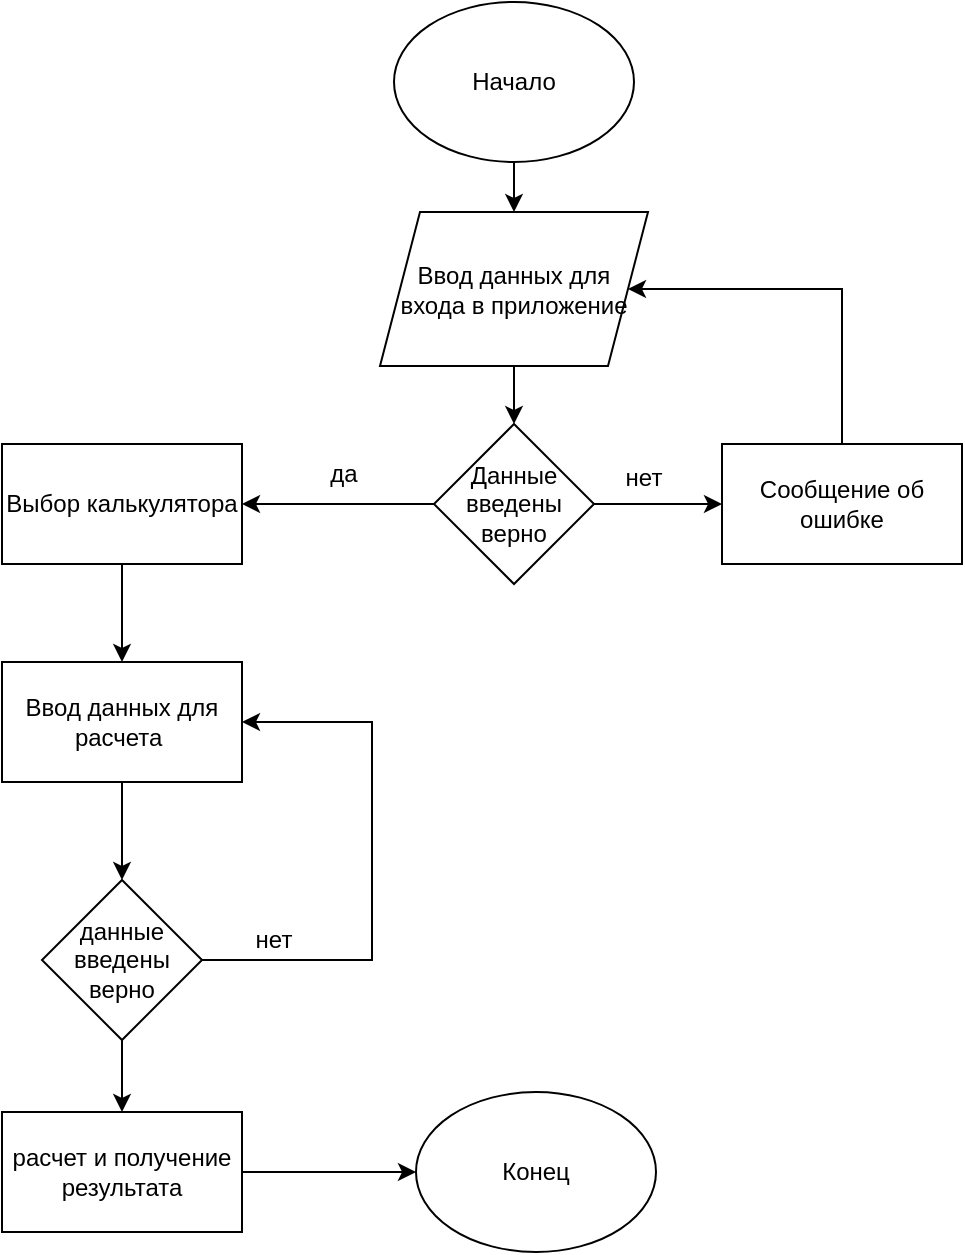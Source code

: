 <mxfile version="24.6.4" type="github">
  <diagram name="Страница — 1" id="iWGhFlp72YeJfTSD2jHt">
    <mxGraphModel dx="1434" dy="746" grid="0" gridSize="10" guides="1" tooltips="1" connect="1" arrows="1" fold="1" page="1" pageScale="1" pageWidth="827" pageHeight="1169" math="0" shadow="0">
      <root>
        <mxCell id="0" />
        <mxCell id="1" parent="0" />
        <mxCell id="Y3jXMLDFmMEMUPtRFR0a-3" value="" style="edgeStyle=orthogonalEdgeStyle;rounded=0;orthogonalLoop=1;jettySize=auto;html=1;" parent="1" source="Y3jXMLDFmMEMUPtRFR0a-1" target="Y3jXMLDFmMEMUPtRFR0a-2" edge="1">
          <mxGeometry relative="1" as="geometry" />
        </mxCell>
        <mxCell id="Y3jXMLDFmMEMUPtRFR0a-1" value="Начало" style="ellipse;whiteSpace=wrap;html=1;" parent="1" vertex="1">
          <mxGeometry x="335" y="70" width="120" height="80" as="geometry" />
        </mxCell>
        <mxCell id="Y3jXMLDFmMEMUPtRFR0a-2" value="Ввод данных для входа в приложение" style="shape=parallelogram;perimeter=parallelogramPerimeter;whiteSpace=wrap;html=1;fixedSize=1;" parent="1" vertex="1">
          <mxGeometry x="328" y="175" width="134" height="77" as="geometry" />
        </mxCell>
        <mxCell id="Y3jXMLDFmMEMUPtRFR0a-10" value="" style="edgeStyle=orthogonalEdgeStyle;rounded=0;orthogonalLoop=1;jettySize=auto;html=1;" parent="1" source="Y3jXMLDFmMEMUPtRFR0a-4" target="Y3jXMLDFmMEMUPtRFR0a-9" edge="1">
          <mxGeometry relative="1" as="geometry" />
        </mxCell>
        <mxCell id="Y3jXMLDFmMEMUPtRFR0a-11" value="" style="edgeStyle=orthogonalEdgeStyle;rounded=0;orthogonalLoop=1;jettySize=auto;html=1;" parent="1" source="Y3jXMLDFmMEMUPtRFR0a-4" target="Y3jXMLDFmMEMUPtRFR0a-8" edge="1">
          <mxGeometry relative="1" as="geometry" />
        </mxCell>
        <mxCell id="Y3jXMLDFmMEMUPtRFR0a-4" value="Данные введены верно" style="rhombus;whiteSpace=wrap;html=1;" parent="1" vertex="1">
          <mxGeometry x="355" y="281" width="80" height="80" as="geometry" />
        </mxCell>
        <mxCell id="Y3jXMLDFmMEMUPtRFR0a-17" style="edgeStyle=orthogonalEdgeStyle;rounded=0;orthogonalLoop=1;jettySize=auto;html=1;exitX=0.5;exitY=0;exitDx=0;exitDy=0;entryX=1;entryY=0.5;entryDx=0;entryDy=0;" parent="1" source="Y3jXMLDFmMEMUPtRFR0a-8" target="Y3jXMLDFmMEMUPtRFR0a-2" edge="1">
          <mxGeometry relative="1" as="geometry">
            <mxPoint x="568" y="208" as="targetPoint" />
            <Array as="points">
              <mxPoint x="559" y="214" />
            </Array>
          </mxGeometry>
        </mxCell>
        <mxCell id="Y3jXMLDFmMEMUPtRFR0a-8" value="Сообщение об ошибке" style="rounded=0;whiteSpace=wrap;html=1;" parent="1" vertex="1">
          <mxGeometry x="499" y="291" width="120" height="60" as="geometry" />
        </mxCell>
        <mxCell id="Y3jXMLDFmMEMUPtRFR0a-19" style="edgeStyle=orthogonalEdgeStyle;rounded=0;orthogonalLoop=1;jettySize=auto;html=1;exitX=0.5;exitY=1;exitDx=0;exitDy=0;" parent="1" source="Y3jXMLDFmMEMUPtRFR0a-9" target="Y3jXMLDFmMEMUPtRFR0a-18" edge="1">
          <mxGeometry relative="1" as="geometry" />
        </mxCell>
        <mxCell id="Y3jXMLDFmMEMUPtRFR0a-9" value="Выбор калькулятора" style="rounded=0;whiteSpace=wrap;html=1;" parent="1" vertex="1">
          <mxGeometry x="139" y="291" width="120" height="60" as="geometry" />
        </mxCell>
        <mxCell id="Y3jXMLDFmMEMUPtRFR0a-12" value="да" style="text;html=1;align=center;verticalAlign=middle;whiteSpace=wrap;rounded=0;" parent="1" vertex="1">
          <mxGeometry x="280" y="291" width="60" height="30" as="geometry" />
        </mxCell>
        <mxCell id="Y3jXMLDFmMEMUPtRFR0a-13" value="нет" style="text;html=1;align=center;verticalAlign=middle;whiteSpace=wrap;rounded=0;" parent="1" vertex="1">
          <mxGeometry x="430" y="293" width="60" height="30" as="geometry" />
        </mxCell>
        <mxCell id="Y3jXMLDFmMEMUPtRFR0a-21" value="" style="edgeStyle=orthogonalEdgeStyle;rounded=0;orthogonalLoop=1;jettySize=auto;html=1;" parent="1" source="Y3jXMLDFmMEMUPtRFR0a-18" target="Y3jXMLDFmMEMUPtRFR0a-20" edge="1">
          <mxGeometry relative="1" as="geometry" />
        </mxCell>
        <mxCell id="Y3jXMLDFmMEMUPtRFR0a-18" value="Ввод данных для расчета&amp;nbsp;" style="rounded=0;whiteSpace=wrap;html=1;" parent="1" vertex="1">
          <mxGeometry x="139" y="400" width="120" height="60" as="geometry" />
        </mxCell>
        <mxCell id="Y3jXMLDFmMEMUPtRFR0a-23" style="edgeStyle=orthogonalEdgeStyle;rounded=0;orthogonalLoop=1;jettySize=auto;html=1;exitX=1;exitY=0.5;exitDx=0;exitDy=0;" parent="1" source="Y3jXMLDFmMEMUPtRFR0a-20" target="Y3jXMLDFmMEMUPtRFR0a-18" edge="1">
          <mxGeometry relative="1" as="geometry">
            <mxPoint x="324" y="387" as="targetPoint" />
            <Array as="points">
              <mxPoint x="324" y="549" />
              <mxPoint x="324" y="430" />
            </Array>
          </mxGeometry>
        </mxCell>
        <mxCell id="Y3jXMLDFmMEMUPtRFR0a-27" value="" style="edgeStyle=orthogonalEdgeStyle;rounded=0;orthogonalLoop=1;jettySize=auto;html=1;" parent="1" source="Y3jXMLDFmMEMUPtRFR0a-20" target="Y3jXMLDFmMEMUPtRFR0a-26" edge="1">
          <mxGeometry relative="1" as="geometry" />
        </mxCell>
        <mxCell id="Y3jXMLDFmMEMUPtRFR0a-20" value="данные введены верно" style="rhombus;whiteSpace=wrap;html=1;" parent="1" vertex="1">
          <mxGeometry x="159" y="509" width="80" height="80" as="geometry" />
        </mxCell>
        <mxCell id="Y3jXMLDFmMEMUPtRFR0a-25" value="нет" style="text;html=1;align=center;verticalAlign=middle;whiteSpace=wrap;rounded=0;" parent="1" vertex="1">
          <mxGeometry x="245" y="524" width="60" height="30" as="geometry" />
        </mxCell>
        <mxCell id="eQ8PSDSuD4S8qp0kod46-1" value="" style="edgeStyle=orthogonalEdgeStyle;rounded=0;orthogonalLoop=1;jettySize=auto;html=1;" edge="1" parent="1" source="Y3jXMLDFmMEMUPtRFR0a-26" target="Y3jXMLDFmMEMUPtRFR0a-30">
          <mxGeometry relative="1" as="geometry" />
        </mxCell>
        <mxCell id="Y3jXMLDFmMEMUPtRFR0a-26" value="расчет и получение результата" style="rounded=0;whiteSpace=wrap;html=1;" parent="1" vertex="1">
          <mxGeometry x="139" y="625" width="120" height="60" as="geometry" />
        </mxCell>
        <mxCell id="Y3jXMLDFmMEMUPtRFR0a-30" value="Конец" style="ellipse;whiteSpace=wrap;html=1;" parent="1" vertex="1">
          <mxGeometry x="346" y="615" width="120" height="80" as="geometry" />
        </mxCell>
        <mxCell id="eQ8PSDSuD4S8qp0kod46-5" value="" style="endArrow=classic;html=1;rounded=0;exitX=0.5;exitY=1;exitDx=0;exitDy=0;entryX=0.5;entryY=0;entryDx=0;entryDy=0;" edge="1" parent="1" source="Y3jXMLDFmMEMUPtRFR0a-2" target="Y3jXMLDFmMEMUPtRFR0a-4">
          <mxGeometry width="50" height="50" relative="1" as="geometry">
            <mxPoint x="387" y="476" as="sourcePoint" />
            <mxPoint x="437" y="426" as="targetPoint" />
          </mxGeometry>
        </mxCell>
      </root>
    </mxGraphModel>
  </diagram>
</mxfile>
